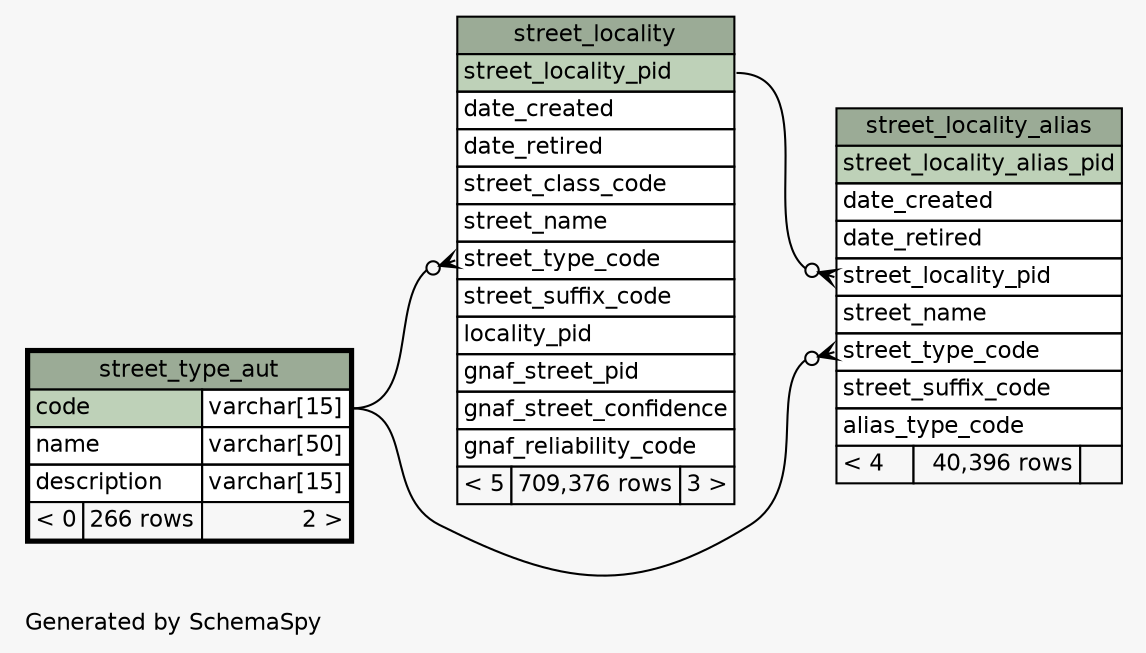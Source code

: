 // dot 2.40.1 on Linux 4.15.0-20-generic
// SchemaSpy rev 590
digraph "oneDegreeRelationshipsDiagram" {
  graph [
    rankdir="RL"
    bgcolor="#f7f7f7"
    label="\nGenerated by SchemaSpy"
    labeljust="l"
    nodesep="0.18"
    ranksep="0.46"
    fontname="Helvetica"
    fontsize="11"
  ];
  node [
    fontname="Helvetica"
    fontsize="11"
    shape="plaintext"
  ];
  edge [
    arrowsize="0.8"
  ];
  "street_locality":"street_type_code":w -> "street_type_aut":"code.type":e [arrowhead=none dir=back arrowtail=crowodot];
  "street_locality_alias":"street_locality_pid":w -> "street_locality":"street_locality_pid":e [arrowhead=none dir=back arrowtail=crowodot];
  "street_locality_alias":"street_type_code":w -> "street_type_aut":"code.type":e [arrowhead=none dir=back arrowtail=crowodot];
  "street_locality" [
    label=<
    <TABLE BORDER="0" CELLBORDER="1" CELLSPACING="0" BGCOLOR="#ffffff">
      <TR><TD COLSPAN="3" BGCOLOR="#9bab96" ALIGN="CENTER">street_locality</TD></TR>
      <TR><TD PORT="street_locality_pid" COLSPAN="3" BGCOLOR="#bed1b8" ALIGN="LEFT">street_locality_pid</TD></TR>
      <TR><TD PORT="date_created" COLSPAN="3" ALIGN="LEFT">date_created</TD></TR>
      <TR><TD PORT="date_retired" COLSPAN="3" ALIGN="LEFT">date_retired</TD></TR>
      <TR><TD PORT="street_class_code" COLSPAN="3" ALIGN="LEFT">street_class_code</TD></TR>
      <TR><TD PORT="street_name" COLSPAN="3" ALIGN="LEFT">street_name</TD></TR>
      <TR><TD PORT="street_type_code" COLSPAN="3" ALIGN="LEFT">street_type_code</TD></TR>
      <TR><TD PORT="street_suffix_code" COLSPAN="3" ALIGN="LEFT">street_suffix_code</TD></TR>
      <TR><TD PORT="locality_pid" COLSPAN="3" ALIGN="LEFT">locality_pid</TD></TR>
      <TR><TD PORT="gnaf_street_pid" COLSPAN="3" ALIGN="LEFT">gnaf_street_pid</TD></TR>
      <TR><TD PORT="gnaf_street_confidence" COLSPAN="3" ALIGN="LEFT">gnaf_street_confidence</TD></TR>
      <TR><TD PORT="gnaf_reliability_code" COLSPAN="3" ALIGN="LEFT">gnaf_reliability_code</TD></TR>
      <TR><TD ALIGN="LEFT" BGCOLOR="#f7f7f7">&lt; 5</TD><TD ALIGN="RIGHT" BGCOLOR="#f7f7f7">709,376 rows</TD><TD ALIGN="RIGHT" BGCOLOR="#f7f7f7">3 &gt;</TD></TR>
    </TABLE>>
    URL="street_locality.html"
    tooltip="street_locality"
  ];
  "street_locality_alias" [
    label=<
    <TABLE BORDER="0" CELLBORDER="1" CELLSPACING="0" BGCOLOR="#ffffff">
      <TR><TD COLSPAN="3" BGCOLOR="#9bab96" ALIGN="CENTER">street_locality_alias</TD></TR>
      <TR><TD PORT="street_locality_alias_pid" COLSPAN="3" BGCOLOR="#bed1b8" ALIGN="LEFT">street_locality_alias_pid</TD></TR>
      <TR><TD PORT="date_created" COLSPAN="3" ALIGN="LEFT">date_created</TD></TR>
      <TR><TD PORT="date_retired" COLSPAN="3" ALIGN="LEFT">date_retired</TD></TR>
      <TR><TD PORT="street_locality_pid" COLSPAN="3" ALIGN="LEFT">street_locality_pid</TD></TR>
      <TR><TD PORT="street_name" COLSPAN="3" ALIGN="LEFT">street_name</TD></TR>
      <TR><TD PORT="street_type_code" COLSPAN="3" ALIGN="LEFT">street_type_code</TD></TR>
      <TR><TD PORT="street_suffix_code" COLSPAN="3" ALIGN="LEFT">street_suffix_code</TD></TR>
      <TR><TD PORT="alias_type_code" COLSPAN="3" ALIGN="LEFT">alias_type_code</TD></TR>
      <TR><TD ALIGN="LEFT" BGCOLOR="#f7f7f7">&lt; 4</TD><TD ALIGN="RIGHT" BGCOLOR="#f7f7f7">40,396 rows</TD><TD ALIGN="RIGHT" BGCOLOR="#f7f7f7">  </TD></TR>
    </TABLE>>
    URL="street_locality_alias.html"
    tooltip="street_locality_alias"
  ];
  "street_type_aut" [
    label=<
    <TABLE BORDER="2" CELLBORDER="1" CELLSPACING="0" BGCOLOR="#ffffff">
      <TR><TD COLSPAN="3" BGCOLOR="#9bab96" ALIGN="CENTER">street_type_aut</TD></TR>
      <TR><TD PORT="code" COLSPAN="2" BGCOLOR="#bed1b8" ALIGN="LEFT">code</TD><TD PORT="code.type" ALIGN="LEFT">varchar[15]</TD></TR>
      <TR><TD PORT="name" COLSPAN="2" ALIGN="LEFT">name</TD><TD PORT="name.type" ALIGN="LEFT">varchar[50]</TD></TR>
      <TR><TD PORT="description" COLSPAN="2" ALIGN="LEFT">description</TD><TD PORT="description.type" ALIGN="LEFT">varchar[15]</TD></TR>
      <TR><TD ALIGN="LEFT" BGCOLOR="#f7f7f7">&lt; 0</TD><TD ALIGN="RIGHT" BGCOLOR="#f7f7f7">266 rows</TD><TD ALIGN="RIGHT" BGCOLOR="#f7f7f7">2 &gt;</TD></TR>
    </TABLE>>
    URL="street_type_aut.html"
    tooltip="street_type_aut"
  ];
}
